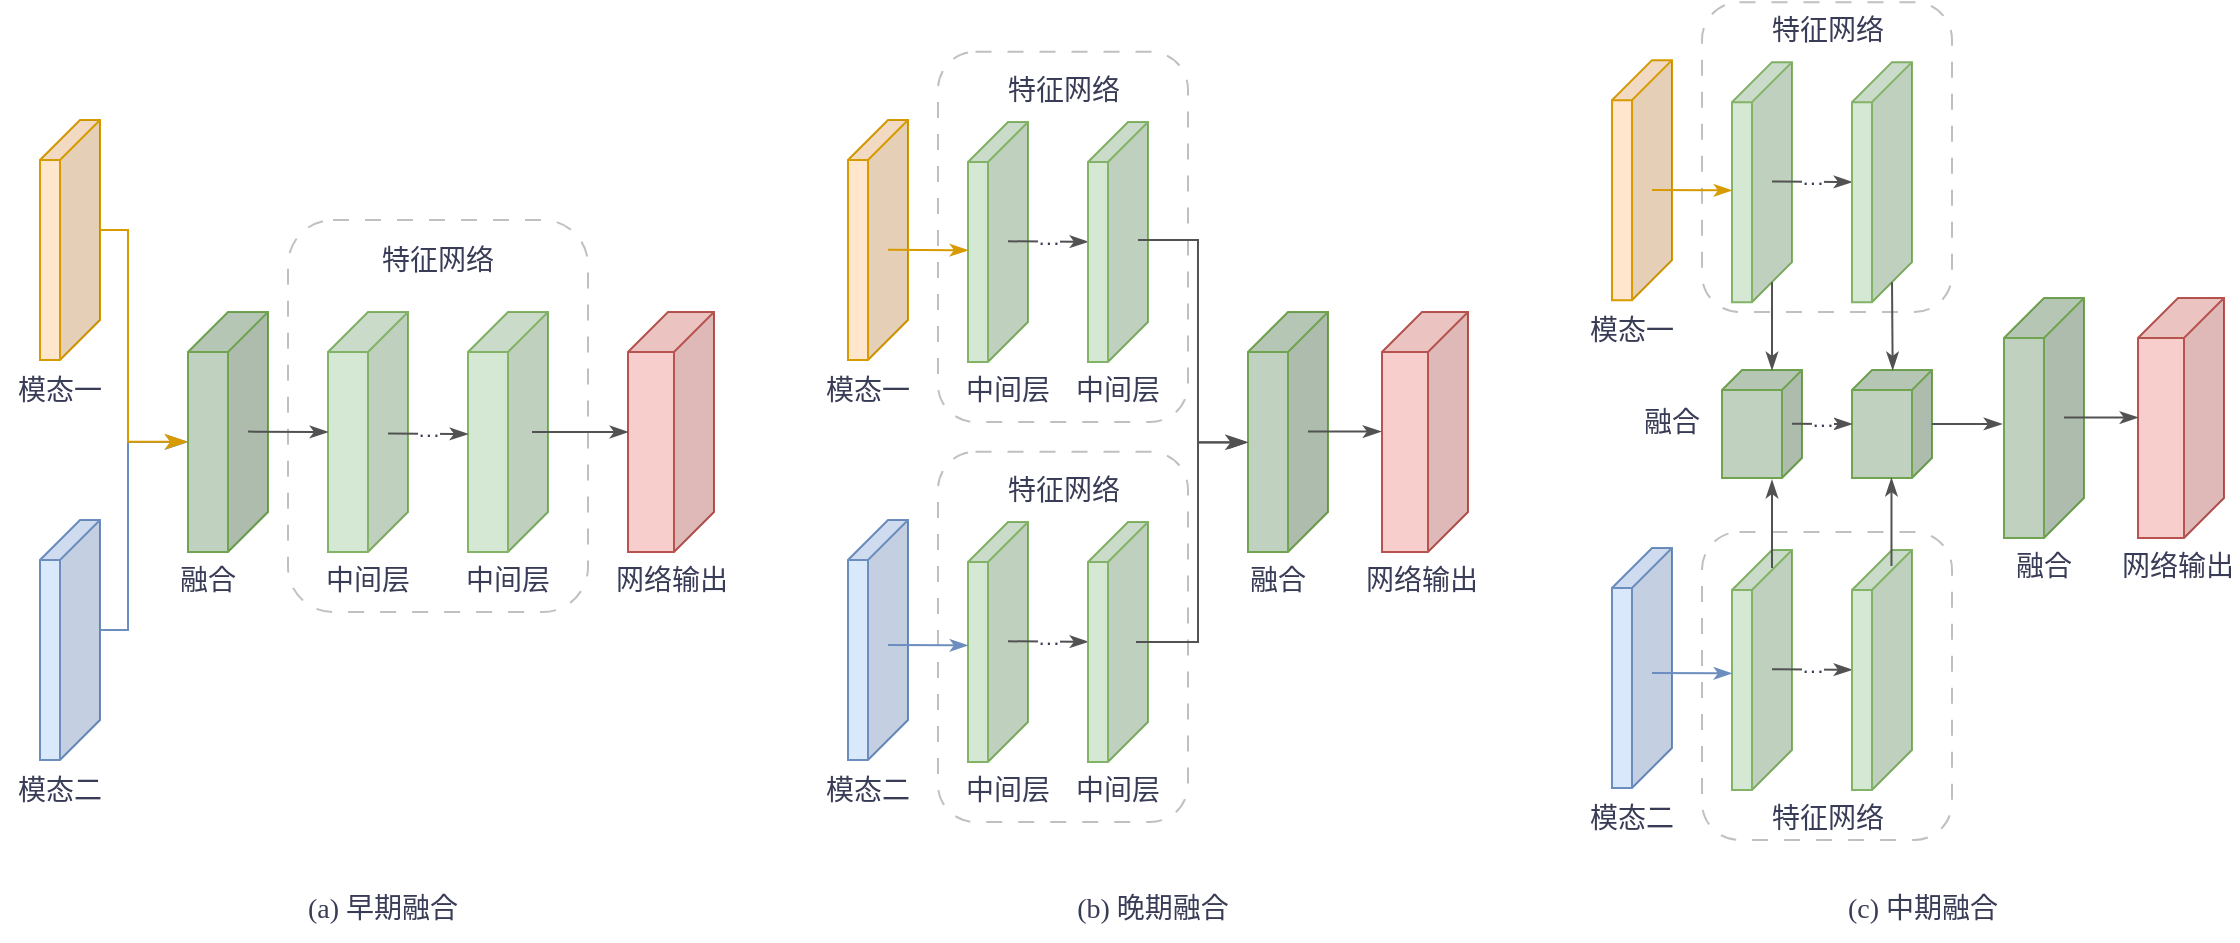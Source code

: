 <mxfile version="24.7.6">
  <diagram name="第 1 页" id="eTVHB9lguTDk1tAQaMdh">
    <mxGraphModel dx="1221" dy="733" grid="0" gridSize="10" guides="1" tooltips="1" connect="1" arrows="1" fold="1" page="0" pageScale="1" pageWidth="827" pageHeight="1169" math="0" shadow="0">
      <root>
        <mxCell id="0" />
        <mxCell id="1" parent="0" />
        <mxCell id="wdq1fw2TYDgfDm0N4Vt8-51" value="" style="rounded=1;whiteSpace=wrap;html=1;dashed=1;shadow=0;dashPattern=8 8;strokeColor=#c0c0c0;" vertex="1" parent="1">
          <mxGeometry x="505" y="65.92" width="125" height="185.08" as="geometry" />
        </mxCell>
        <mxCell id="wdq1fw2TYDgfDm0N4Vt8-48" value="" style="rounded=1;whiteSpace=wrap;html=1;dashed=1;shadow=0;dashPattern=8 8;strokeColor=#c0c0c0;" vertex="1" parent="1">
          <mxGeometry x="180" y="150" width="150" height="196" as="geometry" />
        </mxCell>
        <mxCell id="wdq1fw2TYDgfDm0N4Vt8-13" value="" style="rounded=0;orthogonalLoop=1;jettySize=auto;html=1;strokeColor=#6c8ebf;fontColor=#393C56;fillColor=#dae8fc;entryX=1.008;entryY=0.542;entryDx=0;entryDy=0;entryPerimeter=0;align=center;verticalAlign=middle;fontFamily=Helvetica;fontSize=11;labelBackgroundColor=default;endArrow=classicThin;curved=0;exitX=0;exitY=0;exitDx=0;exitDy=55;exitPerimeter=0;shadow=0;elbow=horizontal;startSize=8;endFill=1;endSize=8;" edge="1" parent="1" source="wdq1fw2TYDgfDm0N4Vt8-1">
          <mxGeometry relative="1" as="geometry">
            <mxPoint x="85" y="355" as="sourcePoint" />
            <mxPoint x="129.76" y="261.04" as="targetPoint" />
            <Array as="points">
              <mxPoint x="100" y="355" />
              <mxPoint x="100" y="310" />
              <mxPoint x="100" y="261" />
              <mxPoint x="115" y="261" />
            </Array>
          </mxGeometry>
        </mxCell>
        <mxCell id="wdq1fw2TYDgfDm0N4Vt8-1" value="" style="shape=cube;whiteSpace=wrap;html=1;boundedLbl=1;backgroundOutline=1;darkOpacity=0.05;darkOpacity2=0.1;direction=east;flipH=1;labelBackgroundColor=none;fillColor=#dae8fc;strokeColor=#6c8ebf;" vertex="1" parent="1">
          <mxGeometry x="56" y="300" width="30" height="120" as="geometry" />
        </mxCell>
        <mxCell id="wdq1fw2TYDgfDm0N4Vt8-8" value="" style="edgeStyle=orthogonalEdgeStyle;rounded=0;orthogonalLoop=1;jettySize=auto;html=1;strokeColor=#d79b00;fontColor=#393C56;fillColor=#ffe6cc;entryX=1.013;entryY=0.541;entryDx=0;entryDy=0;entryPerimeter=0;shadow=0;align=center;verticalAlign=middle;fontFamily=Helvetica;fontSize=11;labelBackgroundColor=default;elbow=horizontal;startSize=8;endArrow=classicThin;endFill=1;endSize=8;curved=0;" edge="1" parent="1" source="wdq1fw2TYDgfDm0N4Vt8-2">
          <mxGeometry relative="1" as="geometry">
            <mxPoint x="129.61" y="260.92" as="targetPoint" />
            <Array as="points">
              <mxPoint x="100" y="155" />
              <mxPoint x="100" y="261" />
            </Array>
          </mxGeometry>
        </mxCell>
        <mxCell id="wdq1fw2TYDgfDm0N4Vt8-2" value="" style="shape=cube;whiteSpace=wrap;html=1;boundedLbl=1;backgroundOutline=1;darkOpacity=0.05;darkOpacity2=0.1;direction=east;flipH=1;labelBackgroundColor=none;fillColor=#ffe6cc;strokeColor=#d79b00;" vertex="1" parent="1">
          <mxGeometry x="56" y="100" width="30" height="120" as="geometry" />
        </mxCell>
        <mxCell id="wdq1fw2TYDgfDm0N4Vt8-6" value="模态一" style="text;html=1;align=center;verticalAlign=middle;whiteSpace=wrap;rounded=0;fontColor=#393C56;fontSize=14;fontFamily=宋体;fontSource=https%3A%2F%2Ffonts.googleapis.com%2Fcss%3Ffamily%3D%25E5%25AE%258B%25E4%25BD%2593;" vertex="1" parent="1">
          <mxGeometry x="36" y="221" width="60" height="30" as="geometry" />
        </mxCell>
        <mxCell id="wdq1fw2TYDgfDm0N4Vt8-7" value="模态二" style="text;html=1;align=center;verticalAlign=middle;whiteSpace=wrap;rounded=0;fontColor=#393C56;fontSize=14;fontFamily=宋体;fontSource=https%3A%2F%2Ffonts.googleapis.com%2Fcss%3Ffamily%3D%25E5%25AE%258B%25E4%25BD%2593;" vertex="1" parent="1">
          <mxGeometry x="36" y="421" width="60" height="30" as="geometry" />
        </mxCell>
        <mxCell id="wdq1fw2TYDgfDm0N4Vt8-20" value="" style="shape=cube;whiteSpace=wrap;html=1;boundedLbl=1;backgroundOutline=1;darkOpacity=0.05;darkOpacity2=0.1;direction=east;flipH=1;labelBackgroundColor=none;fillColor=#f8cecc;strokeColor=#b85450;" vertex="1" parent="1">
          <mxGeometry x="350" y="196" width="43" height="120" as="geometry" />
        </mxCell>
        <mxCell id="wdq1fw2TYDgfDm0N4Vt8-22" value="网络输出" style="text;html=1;align=center;verticalAlign=middle;whiteSpace=wrap;rounded=0;fontColor=#393C56;fontSize=14;fontFamily=宋体;fontSource=https%3A%2F%2Ffonts.googleapis.com%2Fcss%3Ffamily%3D%25E5%25AE%258B%25E4%25BD%2593;" vertex="1" parent="1">
          <mxGeometry x="341.5" y="316" width="60" height="30" as="geometry" />
        </mxCell>
        <mxCell id="wdq1fw2TYDgfDm0N4Vt8-23" value="" style="shape=cube;whiteSpace=wrap;html=1;boundedLbl=1;backgroundOutline=1;darkOpacity=0.05;darkOpacity2=0.1;direction=east;flipH=1;labelBackgroundColor=none;fillColor=#dae8fc;strokeColor=#6c8ebf;" vertex="1" parent="1">
          <mxGeometry x="460" y="300" width="30" height="120" as="geometry" />
        </mxCell>
        <mxCell id="wdq1fw2TYDgfDm0N4Vt8-24" value="" style="shape=cube;whiteSpace=wrap;html=1;boundedLbl=1;backgroundOutline=1;darkOpacity=0.05;darkOpacity2=0.1;direction=east;flipH=1;labelBackgroundColor=none;fillColor=#ffe6cc;strokeColor=#d79b00;" vertex="1" parent="1">
          <mxGeometry x="460" y="100" width="30" height="120" as="geometry" />
        </mxCell>
        <mxCell id="wdq1fw2TYDgfDm0N4Vt8-25" value="模态一" style="text;html=1;align=center;verticalAlign=middle;whiteSpace=wrap;rounded=0;fontColor=#393C56;fontSize=14;fontFamily=宋体;fontSource=https%3A%2F%2Ffonts.googleapis.com%2Fcss%3Ffamily%3D%25E5%25AE%258B%25E4%25BD%2593;" vertex="1" parent="1">
          <mxGeometry x="440" y="221" width="60" height="30" as="geometry" />
        </mxCell>
        <mxCell id="wdq1fw2TYDgfDm0N4Vt8-26" value="模态二" style="text;html=1;align=center;verticalAlign=middle;whiteSpace=wrap;rounded=0;fontColor=#393C56;fontSize=14;fontFamily=宋体;fontSource=https%3A%2F%2Ffonts.googleapis.com%2Fcss%3Ffamily%3D%25E5%25AE%258B%25E4%25BD%2593;" vertex="1" parent="1">
          <mxGeometry x="440" y="421" width="60" height="30" as="geometry" />
        </mxCell>
        <mxCell id="wdq1fw2TYDgfDm0N4Vt8-31" value="" style="shape=cube;whiteSpace=wrap;html=1;boundedLbl=1;backgroundOutline=1;darkOpacity=0.05;darkOpacity2=0.1;direction=east;flipH=1;labelBackgroundColor=none;fillColor=#C0D1BF;strokeColor=#70a451;" vertex="1" parent="1">
          <mxGeometry x="660" y="196" width="40" height="120" as="geometry" />
        </mxCell>
        <mxCell id="wdq1fw2TYDgfDm0N4Vt8-34" value="" style="shape=cube;whiteSpace=wrap;html=1;boundedLbl=1;backgroundOutline=1;darkOpacity=0.05;darkOpacity2=0.1;direction=east;flipH=1;labelBackgroundColor=none;fillColor=#d5e8d4;strokeColor=#82b366;" vertex="1" parent="1">
          <mxGeometry x="200" y="196" width="40" height="120" as="geometry" />
        </mxCell>
        <mxCell id="wdq1fw2TYDgfDm0N4Vt8-35" value="" style="shape=cube;whiteSpace=wrap;html=1;boundedLbl=1;backgroundOutline=1;darkOpacity=0.05;darkOpacity2=0.1;direction=east;flipH=1;labelBackgroundColor=none;fillColor=#d5e8d4;strokeColor=#82b366;" vertex="1" parent="1">
          <mxGeometry x="270" y="196" width="40" height="120" as="geometry" />
        </mxCell>
        <mxCell id="wdq1fw2TYDgfDm0N4Vt8-39" value="" style="edgeStyle=orthogonalEdgeStyle;rounded=0;orthogonalLoop=1;jettySize=auto;html=1;strokeColor=#525252;fontColor=#393C56;fillColor=#F2CC8F;endArrow=classicThin;endFill=1;exitX=0.2;exitY=0.5;exitDx=0;exitDy=0;exitPerimeter=0;shadow=0;align=center;verticalAlign=middle;fontFamily=Helvetica;fontSize=11;labelBackgroundColor=default;" edge="1" parent="1" source="wdq1fw2TYDgfDm0N4Vt8-35" target="wdq1fw2TYDgfDm0N4Vt8-20">
          <mxGeometry relative="1" as="geometry" />
        </mxCell>
        <mxCell id="wdq1fw2TYDgfDm0N4Vt8-40" value="中间层" style="text;html=1;align=center;verticalAlign=middle;whiteSpace=wrap;rounded=0;fontColor=#393C56;fontSize=14;fontFamily=宋体;fontSource=https%3A%2F%2Ffonts.googleapis.com%2Fcss%3Ffamily%3D%25E5%25AE%258B%25E4%25BD%2593;" vertex="1" parent="1">
          <mxGeometry x="190" y="316" width="60" height="30" as="geometry" />
        </mxCell>
        <mxCell id="wdq1fw2TYDgfDm0N4Vt8-41" value="中间层" style="text;html=1;align=center;verticalAlign=middle;whiteSpace=wrap;rounded=0;fontColor=#393C56;fontSize=14;fontFamily=宋体;fontSource=https%3A%2F%2Ffonts.googleapis.com%2Fcss%3Ffamily%3D%25E5%25AE%258B%25E4%25BD%2593;" vertex="1" parent="1">
          <mxGeometry x="260" y="316" width="60" height="30" as="geometry" />
        </mxCell>
        <mxCell id="wdq1fw2TYDgfDm0N4Vt8-42" value="" style="endArrow=classicThin;html=1;rounded=0;strokeColor=#525252;fontColor=#393C56;fillColor=#F2CC8F;shadow=0;align=center;verticalAlign=middle;fontFamily=Helvetica;fontSize=11;labelBackgroundColor=default;endFill=1;exitX=0.093;exitY=0.511;exitDx=0;exitDy=0;exitPerimeter=0;" edge="1" parent="1">
          <mxGeometry relative="1" as="geometry">
            <mxPoint x="230.0" y="256.76" as="sourcePoint" />
            <mxPoint x="270" y="257" as="targetPoint" />
          </mxGeometry>
        </mxCell>
        <mxCell id="wdq1fw2TYDgfDm0N4Vt8-43" value="···" style="edgeLabel;resizable=0;html=1;;align=center;verticalAlign=middle;strokeColor=#525252;fontColor=#393C56;fillColor=#F2CC8F;rounded=0;shadow=0;fontFamily=Helvetica;fontSize=11;labelBackgroundColor=default;" connectable="0" vertex="1" parent="wdq1fw2TYDgfDm0N4Vt8-42">
          <mxGeometry relative="1" as="geometry" />
        </mxCell>
        <mxCell id="wdq1fw2TYDgfDm0N4Vt8-49" value="特征网络" style="text;html=1;align=center;verticalAlign=middle;whiteSpace=wrap;rounded=0;fontColor=#393C56;fontSize=14;fontFamily=宋体;fontSource=https%3A%2F%2Ffonts.googleapis.com%2Fcss%3Ffamily%3D%25E5%25AE%258B%25E4%25BD%2593;" vertex="1" parent="1">
          <mxGeometry x="225" y="156" width="60" height="30" as="geometry" />
        </mxCell>
        <mxCell id="wdq1fw2TYDgfDm0N4Vt8-50" value="融合" style="text;html=1;align=center;verticalAlign=middle;whiteSpace=wrap;rounded=0;fontColor=#393C56;fontSize=14;fontFamily=宋体;fontSource=https%3A%2F%2Ffonts.googleapis.com%2Fcss%3Ffamily%3D%25E5%25AE%258B%25E4%25BD%2593;" vertex="1" parent="1">
          <mxGeometry x="110" y="316" width="60" height="30" as="geometry" />
        </mxCell>
        <mxCell id="wdq1fw2TYDgfDm0N4Vt8-52" value="" style="shape=cube;whiteSpace=wrap;html=1;boundedLbl=1;backgroundOutline=1;darkOpacity=0.05;darkOpacity2=0.1;direction=east;flipH=1;labelBackgroundColor=none;fillColor=#d5e8d4;strokeColor=#82b366;" vertex="1" parent="1">
          <mxGeometry x="520" y="101" width="30" height="120" as="geometry" />
        </mxCell>
        <mxCell id="wdq1fw2TYDgfDm0N4Vt8-55" value="中间层" style="text;html=1;align=center;verticalAlign=middle;whiteSpace=wrap;rounded=0;fontColor=#393C56;fontSize=14;fontFamily=宋体;fontSource=https%3A%2F%2Ffonts.googleapis.com%2Fcss%3Ffamily%3D%25E5%25AE%258B%25E4%25BD%2593;" vertex="1" parent="1">
          <mxGeometry x="510" y="221" width="60" height="30" as="geometry" />
        </mxCell>
        <mxCell id="wdq1fw2TYDgfDm0N4Vt8-56" value="中间层" style="text;html=1;align=center;verticalAlign=middle;whiteSpace=wrap;rounded=0;fontColor=#393C56;fontSize=14;fontFamily=宋体;fontSource=https%3A%2F%2Ffonts.googleapis.com%2Fcss%3Ffamily%3D%25E5%25AE%258B%25E4%25BD%2593;" vertex="1" parent="1">
          <mxGeometry x="565" y="221" width="60" height="30" as="geometry" />
        </mxCell>
        <mxCell id="wdq1fw2TYDgfDm0N4Vt8-57" value="" style="endArrow=classicThin;html=1;rounded=0;strokeColor=#000000;fontColor=#393C56;fillColor=#F2CC8F;shadow=0;align=center;verticalAlign=middle;fontFamily=Helvetica;fontSize=11;labelBackgroundColor=default;endFill=1;exitX=0.093;exitY=0.511;exitDx=0;exitDy=0;exitPerimeter=0;" edge="1" parent="1" source="wdq1fw2TYDgfDm0N4Vt8-53">
          <mxGeometry relative="1" as="geometry">
            <mxPoint x="540" y="160.66" as="sourcePoint" />
            <mxPoint x="580" y="160.9" as="targetPoint" />
          </mxGeometry>
        </mxCell>
        <mxCell id="wdq1fw2TYDgfDm0N4Vt8-59" value="" style="endArrow=classicThin;html=1;rounded=0;strokeColor=#d79b00;fontColor=#393C56;fillColor=#ffe6cc;shadow=0;align=center;verticalAlign=middle;fontFamily=Helvetica;fontSize=11;labelBackgroundColor=default;endFill=1;exitX=0.093;exitY=0.511;exitDx=0;exitDy=0;exitPerimeter=0;" edge="1" parent="1">
          <mxGeometry relative="1" as="geometry">
            <mxPoint x="480" y="164.88" as="sourcePoint" />
            <mxPoint x="520" y="165.12" as="targetPoint" />
          </mxGeometry>
        </mxCell>
        <mxCell id="wdq1fw2TYDgfDm0N4Vt8-60" value="" style="edgeLabel;resizable=0;html=1;;align=center;verticalAlign=middle;strokeColor=#000000;fontColor=#393C56;fillColor=#F2CC8F;rounded=0;shadow=0;fontFamily=Helvetica;fontSize=11;labelBackgroundColor=default;" connectable="0" vertex="1" parent="wdq1fw2TYDgfDm0N4Vt8-59">
          <mxGeometry relative="1" as="geometry">
            <mxPoint y="-4" as="offset" />
          </mxGeometry>
        </mxCell>
        <mxCell id="wdq1fw2TYDgfDm0N4Vt8-61" value="特征网络" style="text;html=1;align=center;verticalAlign=middle;whiteSpace=wrap;rounded=0;fontColor=#393C56;fontSize=14;fontFamily=宋体;fontSource=https%3A%2F%2Ffonts.googleapis.com%2Fcss%3Ffamily%3D%25E5%25AE%258B%25E4%25BD%2593;" vertex="1" parent="1">
          <mxGeometry x="537.5" y="71" width="60" height="30" as="geometry" />
        </mxCell>
        <mxCell id="wdq1fw2TYDgfDm0N4Vt8-74" value="" style="endArrow=classicThin;html=1;rounded=0;strokeColor=#525252;fontColor=#393C56;fillColor=#F2CC8F;shadow=0;align=center;verticalAlign=middle;fontFamily=Helvetica;fontSize=11;labelBackgroundColor=default;endFill=1;exitX=0.093;exitY=0.511;exitDx=0;exitDy=0;exitPerimeter=0;" edge="1" parent="1" target="wdq1fw2TYDgfDm0N4Vt8-53">
          <mxGeometry relative="1" as="geometry">
            <mxPoint x="540" y="160.66" as="sourcePoint" />
            <mxPoint x="580" y="160.9" as="targetPoint" />
          </mxGeometry>
        </mxCell>
        <mxCell id="wdq1fw2TYDgfDm0N4Vt8-75" value="···" style="edgeLabel;resizable=0;html=1;;align=center;verticalAlign=middle;strokeColor=#525252;fontColor=#393C56;fillColor=#F2CC8F;rounded=0;shadow=0;fontFamily=Helvetica;fontSize=11;labelBackgroundColor=default;" connectable="0" vertex="1" parent="wdq1fw2TYDgfDm0N4Vt8-74">
          <mxGeometry relative="1" as="geometry" />
        </mxCell>
        <mxCell id="wdq1fw2TYDgfDm0N4Vt8-53" value="" style="shape=cube;whiteSpace=wrap;html=1;boundedLbl=1;backgroundOutline=1;darkOpacity=0.05;darkOpacity2=0.1;direction=east;flipH=1;labelBackgroundColor=none;fillColor=#d5e8d4;strokeColor=#82b366;" vertex="1" parent="1">
          <mxGeometry x="580" y="101" width="30" height="120" as="geometry" />
        </mxCell>
        <mxCell id="wdq1fw2TYDgfDm0N4Vt8-76" value="" style="rounded=1;whiteSpace=wrap;html=1;dashed=1;shadow=0;dashPattern=8 8;strokeColor=#c0c0c0;" vertex="1" parent="1">
          <mxGeometry x="505" y="265.92" width="125" height="185.08" as="geometry" />
        </mxCell>
        <mxCell id="wdq1fw2TYDgfDm0N4Vt8-77" value="" style="shape=cube;whiteSpace=wrap;html=1;boundedLbl=1;backgroundOutline=1;darkOpacity=0.05;darkOpacity2=0.1;direction=east;flipH=1;labelBackgroundColor=none;fillColor=#d5e8d4;strokeColor=#82b366;" vertex="1" parent="1">
          <mxGeometry x="520" y="301" width="30" height="120" as="geometry" />
        </mxCell>
        <mxCell id="wdq1fw2TYDgfDm0N4Vt8-79" value="中间层" style="text;html=1;align=center;verticalAlign=middle;whiteSpace=wrap;rounded=0;fontColor=#393C56;fontSize=14;fontFamily=宋体;fontSource=https%3A%2F%2Ffonts.googleapis.com%2Fcss%3Ffamily%3D%25E5%25AE%258B%25E4%25BD%2593;" vertex="1" parent="1">
          <mxGeometry x="510" y="421" width="60" height="30" as="geometry" />
        </mxCell>
        <mxCell id="wdq1fw2TYDgfDm0N4Vt8-80" value="中间层" style="text;html=1;align=center;verticalAlign=middle;whiteSpace=wrap;rounded=0;fontColor=#393C56;fontSize=14;fontFamily=宋体;fontSource=https%3A%2F%2Ffonts.googleapis.com%2Fcss%3Ffamily%3D%25E5%25AE%258B%25E4%25BD%2593;" vertex="1" parent="1">
          <mxGeometry x="565" y="421" width="60" height="30" as="geometry" />
        </mxCell>
        <mxCell id="wdq1fw2TYDgfDm0N4Vt8-81" value="" style="endArrow=classicThin;html=1;rounded=0;strokeColor=#000000;fontColor=#393C56;fillColor=#F2CC8F;shadow=0;align=center;verticalAlign=middle;fontFamily=Helvetica;fontSize=11;labelBackgroundColor=default;endFill=1;exitX=0.093;exitY=0.511;exitDx=0;exitDy=0;exitPerimeter=0;" edge="1" parent="1" source="wdq1fw2TYDgfDm0N4Vt8-86">
          <mxGeometry relative="1" as="geometry">
            <mxPoint x="540" y="360.66" as="sourcePoint" />
            <mxPoint x="580" y="360.9" as="targetPoint" />
          </mxGeometry>
        </mxCell>
        <mxCell id="wdq1fw2TYDgfDm0N4Vt8-82" value="" style="edgeLabel;resizable=0;html=1;;align=center;verticalAlign=middle;strokeColor=#000000;fontColor=#393C56;fillColor=#F2CC8F;rounded=0;shadow=0;fontFamily=Helvetica;fontSize=11;labelBackgroundColor=default;" connectable="0" vertex="1" parent="1">
          <mxGeometry x="500.0" y="360.92" as="geometry" />
        </mxCell>
        <mxCell id="wdq1fw2TYDgfDm0N4Vt8-83" value="特征网络" style="text;html=1;align=center;verticalAlign=middle;whiteSpace=wrap;rounded=0;fontColor=#393C56;fontSize=14;fontFamily=宋体;fontSource=https%3A%2F%2Ffonts.googleapis.com%2Fcss%3Ffamily%3D%25E5%25AE%258B%25E4%25BD%2593;" vertex="1" parent="1">
          <mxGeometry x="537.5" y="271" width="60" height="30" as="geometry" />
        </mxCell>
        <mxCell id="wdq1fw2TYDgfDm0N4Vt8-84" value="" style="endArrow=classicThin;html=1;rounded=0;strokeColor=#525252;fontColor=#393C56;fillColor=#F2CC8F;shadow=0;align=center;verticalAlign=middle;fontFamily=Helvetica;fontSize=11;labelBackgroundColor=default;endFill=1;exitX=0.093;exitY=0.511;exitDx=0;exitDy=0;exitPerimeter=0;" edge="1" parent="1" target="wdq1fw2TYDgfDm0N4Vt8-86">
          <mxGeometry relative="1" as="geometry">
            <mxPoint x="540" y="360.66" as="sourcePoint" />
            <mxPoint x="580" y="360.9" as="targetPoint" />
          </mxGeometry>
        </mxCell>
        <mxCell id="wdq1fw2TYDgfDm0N4Vt8-85" value="···" style="edgeLabel;resizable=0;html=1;;align=center;verticalAlign=middle;strokeColor=#525252;fontColor=#393C56;fillColor=#F2CC8F;rounded=0;shadow=0;fontFamily=Helvetica;fontSize=11;labelBackgroundColor=default;" connectable="0" vertex="1" parent="wdq1fw2TYDgfDm0N4Vt8-84">
          <mxGeometry relative="1" as="geometry" />
        </mxCell>
        <mxCell id="wdq1fw2TYDgfDm0N4Vt8-86" value="" style="shape=cube;whiteSpace=wrap;html=1;boundedLbl=1;backgroundOutline=1;darkOpacity=0.05;darkOpacity2=0.1;direction=east;flipH=1;labelBackgroundColor=none;fillColor=#d5e8d4;strokeColor=#82b366;" vertex="1" parent="1">
          <mxGeometry x="580" y="301" width="30" height="120" as="geometry" />
        </mxCell>
        <mxCell id="wdq1fw2TYDgfDm0N4Vt8-88" value="" style="endArrow=classicThin;html=1;rounded=0;strokeColor=#6c8ebf;fontColor=#393C56;fillColor=#dae8fc;shadow=0;align=center;verticalAlign=middle;fontFamily=Helvetica;fontSize=11;labelBackgroundColor=default;endFill=1;exitX=0.093;exitY=0.511;exitDx=0;exitDy=0;exitPerimeter=0;" edge="1" parent="1">
          <mxGeometry relative="1" as="geometry">
            <mxPoint x="480" y="362.46" as="sourcePoint" />
            <mxPoint x="520" y="362.7" as="targetPoint" />
          </mxGeometry>
        </mxCell>
        <mxCell id="wdq1fw2TYDgfDm0N4Vt8-89" value="" style="edgeLabel;resizable=0;html=1;;align=center;verticalAlign=middle;strokeColor=#000000;fontColor=#393C56;fillColor=#F2CC8F;rounded=0;shadow=0;fontFamily=Helvetica;fontSize=11;labelBackgroundColor=default;" connectable="0" vertex="1" parent="wdq1fw2TYDgfDm0N4Vt8-88">
          <mxGeometry relative="1" as="geometry">
            <mxPoint y="-2" as="offset" />
          </mxGeometry>
        </mxCell>
        <mxCell id="wdq1fw2TYDgfDm0N4Vt8-90" value="" style="shape=cube;whiteSpace=wrap;html=1;boundedLbl=1;backgroundOutline=1;darkOpacity=0.05;darkOpacity2=0.1;direction=east;flipH=1;labelBackgroundColor=none;fillColor=#f8cecc;strokeColor=#b85450;" vertex="1" parent="1">
          <mxGeometry x="727" y="196" width="43" height="120" as="geometry" />
        </mxCell>
        <mxCell id="wdq1fw2TYDgfDm0N4Vt8-91" value="网络输出" style="text;html=1;align=center;verticalAlign=middle;whiteSpace=wrap;rounded=0;fontColor=#393C56;fontSize=14;fontFamily=宋体;fontSource=https%3A%2F%2Ffonts.googleapis.com%2Fcss%3Ffamily%3D%25E5%25AE%258B%25E4%25BD%2593;" vertex="1" parent="1">
          <mxGeometry x="717" y="316" width="60" height="30" as="geometry" />
        </mxCell>
        <mxCell id="wdq1fw2TYDgfDm0N4Vt8-99" value="融合" style="text;html=1;align=center;verticalAlign=middle;whiteSpace=wrap;rounded=0;fontColor=#393C56;fontSize=14;fontFamily=宋体;fontSource=https%3A%2F%2Ffonts.googleapis.com%2Fcss%3Ffamily%3D%25E5%25AE%258B%25E4%25BD%2593;" vertex="1" parent="1">
          <mxGeometry x="645" y="316" width="60" height="30" as="geometry" />
        </mxCell>
        <mxCell id="wdq1fw2TYDgfDm0N4Vt8-103" value="" style="edgeStyle=elbowEdgeStyle;elbow=horizontal;endArrow=classicThin;html=1;curved=0;rounded=0;endSize=8;startSize=8;strokeColor=#525252;fontColor=#393C56;fillColor=#F2CC8F;exitX=0.333;exitY=0.492;exitDx=0;exitDy=0;exitPerimeter=0;endFill=1;shadow=0;align=center;verticalAlign=middle;fontFamily=Helvetica;fontSize=11;labelBackgroundColor=default;entryX=1.005;entryY=0.543;entryDx=0;entryDy=0;entryPerimeter=0;" edge="1" parent="1" target="wdq1fw2TYDgfDm0N4Vt8-31">
          <mxGeometry width="50" height="50" relative="1" as="geometry">
            <mxPoint x="605" y="160.0" as="sourcePoint" />
            <mxPoint x="664.99" y="260.92" as="targetPoint" />
            <Array as="points">
              <mxPoint x="634.99" y="209.96" />
              <mxPoint x="644.99" y="230.92" />
            </Array>
          </mxGeometry>
        </mxCell>
        <mxCell id="wdq1fw2TYDgfDm0N4Vt8-78" value="" style="edgeStyle=orthogonalEdgeStyle;rounded=0;orthogonalLoop=1;jettySize=auto;html=1;strokeColor=#525252;fontColor=#393C56;fillColor=#F2CC8F;endArrow=classicThin;endFill=1;exitX=0.2;exitY=0.5;exitDx=0;exitDy=0;exitPerimeter=0;entryX=1.01;entryY=0.544;entryDx=0;entryDy=0;entryPerimeter=0;shadow=0;align=center;verticalAlign=middle;fontFamily=Helvetica;fontSize=11;labelBackgroundColor=default;" edge="1" parent="1" source="wdq1fw2TYDgfDm0N4Vt8-86" target="wdq1fw2TYDgfDm0N4Vt8-31">
          <mxGeometry relative="1" as="geometry">
            <mxPoint x="640" y="240" as="targetPoint" />
          </mxGeometry>
        </mxCell>
        <mxCell id="wdq1fw2TYDgfDm0N4Vt8-106" value="" style="rounded=1;whiteSpace=wrap;html=1;dashed=1;shadow=0;dashPattern=8 8;strokeColor=#c0c0c0;" vertex="1" parent="1">
          <mxGeometry x="887" y="41.08" width="125" height="154.92" as="geometry" />
        </mxCell>
        <mxCell id="wdq1fw2TYDgfDm0N4Vt8-107" value="" style="shape=cube;whiteSpace=wrap;html=1;boundedLbl=1;backgroundOutline=1;darkOpacity=0.05;darkOpacity2=0.1;direction=east;flipH=1;labelBackgroundColor=none;fillColor=#dae8fc;strokeColor=#6c8ebf;" vertex="1" parent="1">
          <mxGeometry x="842" y="314" width="30" height="120" as="geometry" />
        </mxCell>
        <mxCell id="wdq1fw2TYDgfDm0N4Vt8-108" value="" style="shape=cube;whiteSpace=wrap;html=1;boundedLbl=1;backgroundOutline=1;darkOpacity=0.05;darkOpacity2=0.1;direction=east;flipH=1;labelBackgroundColor=none;fillColor=#ffe6cc;strokeColor=#d79b00;" vertex="1" parent="1">
          <mxGeometry x="842" y="70.08" width="30" height="120" as="geometry" />
        </mxCell>
        <mxCell id="wdq1fw2TYDgfDm0N4Vt8-109" value="模态一" style="text;html=1;align=center;verticalAlign=middle;whiteSpace=wrap;rounded=0;fontColor=#393C56;fontSize=14;fontFamily=宋体;fontSource=https%3A%2F%2Ffonts.googleapis.com%2Fcss%3Ffamily%3D%25E5%25AE%258B%25E4%25BD%2593;" vertex="1" parent="1">
          <mxGeometry x="822" y="191.08" width="60" height="30" as="geometry" />
        </mxCell>
        <mxCell id="wdq1fw2TYDgfDm0N4Vt8-110" value="模态二" style="text;html=1;align=center;verticalAlign=middle;whiteSpace=wrap;rounded=0;fontColor=#393C56;fontSize=14;fontFamily=宋体;fontSource=https%3A%2F%2Ffonts.googleapis.com%2Fcss%3Ffamily%3D%25E5%25AE%258B%25E4%25BD%2593;" vertex="1" parent="1">
          <mxGeometry x="822" y="435" width="60" height="30" as="geometry" />
        </mxCell>
        <mxCell id="wdq1fw2TYDgfDm0N4Vt8-113" value="" style="shape=cube;whiteSpace=wrap;html=1;boundedLbl=1;backgroundOutline=1;darkOpacity=0.05;darkOpacity2=0.1;direction=east;flipH=1;labelBackgroundColor=none;fillColor=#d5e8d4;strokeColor=#82b366;" vertex="1" parent="1">
          <mxGeometry x="902" y="71.08" width="30" height="120" as="geometry" />
        </mxCell>
        <mxCell id="wdq1fw2TYDgfDm0N4Vt8-117" value="" style="endArrow=classicThin;html=1;rounded=0;strokeColor=#d79b00;fontColor=#393C56;fillColor=#ffe6cc;shadow=0;align=center;verticalAlign=middle;fontFamily=Helvetica;fontSize=11;labelBackgroundColor=default;endFill=1;exitX=0.093;exitY=0.511;exitDx=0;exitDy=0;exitPerimeter=0;" edge="1" parent="1">
          <mxGeometry relative="1" as="geometry">
            <mxPoint x="862" y="134.96" as="sourcePoint" />
            <mxPoint x="902" y="135.2" as="targetPoint" />
          </mxGeometry>
        </mxCell>
        <mxCell id="wdq1fw2TYDgfDm0N4Vt8-118" value="" style="edgeLabel;resizable=0;html=1;;align=center;verticalAlign=middle;strokeColor=#000000;fontColor=#393C56;fillColor=#F2CC8F;rounded=0;shadow=0;fontFamily=Helvetica;fontSize=11;labelBackgroundColor=default;" connectable="0" vertex="1" parent="wdq1fw2TYDgfDm0N4Vt8-117">
          <mxGeometry relative="1" as="geometry">
            <mxPoint y="-4" as="offset" />
          </mxGeometry>
        </mxCell>
        <mxCell id="wdq1fw2TYDgfDm0N4Vt8-119" value="特征网络" style="text;html=1;align=center;verticalAlign=middle;whiteSpace=wrap;rounded=0;fontColor=#393C56;fontSize=14;fontFamily=宋体;fontSource=https%3A%2F%2Ffonts.googleapis.com%2Fcss%3Ffamily%3D%25E5%25AE%258B%25E4%25BD%2593;" vertex="1" parent="1">
          <mxGeometry x="919.5" y="41.08" width="60" height="30" as="geometry" />
        </mxCell>
        <mxCell id="wdq1fw2TYDgfDm0N4Vt8-120" value="" style="endArrow=classicThin;html=1;rounded=0;strokeColor=#525252;fontColor=#393C56;fillColor=#F2CC8F;shadow=0;align=center;verticalAlign=middle;fontFamily=Helvetica;fontSize=11;labelBackgroundColor=default;endFill=1;exitX=0.093;exitY=0.511;exitDx=0;exitDy=0;exitPerimeter=0;" edge="1" parent="1" target="wdq1fw2TYDgfDm0N4Vt8-122">
          <mxGeometry relative="1" as="geometry">
            <mxPoint x="922" y="130.74" as="sourcePoint" />
            <mxPoint x="962" y="130.98" as="targetPoint" />
          </mxGeometry>
        </mxCell>
        <mxCell id="wdq1fw2TYDgfDm0N4Vt8-121" value="···" style="edgeLabel;resizable=0;html=1;;align=center;verticalAlign=middle;strokeColor=#525252;fontColor=#393C56;fillColor=#F2CC8F;rounded=0;shadow=0;fontFamily=Helvetica;fontSize=11;labelBackgroundColor=default;" connectable="0" vertex="1" parent="wdq1fw2TYDgfDm0N4Vt8-120">
          <mxGeometry relative="1" as="geometry" />
        </mxCell>
        <mxCell id="wdq1fw2TYDgfDm0N4Vt8-122" value="" style="shape=cube;whiteSpace=wrap;html=1;boundedLbl=1;backgroundOutline=1;darkOpacity=0.05;darkOpacity2=0.1;direction=east;flipH=1;labelBackgroundColor=none;fillColor=#d5e8d4;strokeColor=#82b366;" vertex="1" parent="1">
          <mxGeometry x="962" y="71.08" width="30" height="120" as="geometry" />
        </mxCell>
        <mxCell id="wdq1fw2TYDgfDm0N4Vt8-123" value="" style="rounded=1;whiteSpace=wrap;html=1;dashed=1;shadow=0;dashPattern=8 8;strokeColor=#c0c0c0;" vertex="1" parent="1">
          <mxGeometry x="887" y="306" width="125" height="154" as="geometry" />
        </mxCell>
        <mxCell id="wdq1fw2TYDgfDm0N4Vt8-124" value="" style="shape=cube;whiteSpace=wrap;html=1;boundedLbl=1;backgroundOutline=1;darkOpacity=0.05;darkOpacity2=0.1;direction=east;flipH=1;labelBackgroundColor=none;fillColor=#d5e8d4;strokeColor=#82b366;" vertex="1" parent="1">
          <mxGeometry x="902" y="315" width="30" height="120" as="geometry" />
        </mxCell>
        <mxCell id="wdq1fw2TYDgfDm0N4Vt8-127" value="" style="endArrow=classicThin;html=1;rounded=0;strokeColor=#000000;fontColor=#393C56;fillColor=#F2CC8F;shadow=0;align=center;verticalAlign=middle;fontFamily=Helvetica;fontSize=11;labelBackgroundColor=default;endFill=1;exitX=0.093;exitY=0.511;exitDx=0;exitDy=0;exitPerimeter=0;" edge="1" parent="1" source="wdq1fw2TYDgfDm0N4Vt8-132">
          <mxGeometry relative="1" as="geometry">
            <mxPoint x="922" y="374.66" as="sourcePoint" />
            <mxPoint x="962" y="374.9" as="targetPoint" />
          </mxGeometry>
        </mxCell>
        <mxCell id="wdq1fw2TYDgfDm0N4Vt8-128" value="" style="edgeLabel;resizable=0;html=1;;align=center;verticalAlign=middle;strokeColor=#000000;fontColor=#393C56;fillColor=#F2CC8F;rounded=0;shadow=0;fontFamily=Helvetica;fontSize=11;labelBackgroundColor=default;" connectable="0" vertex="1" parent="1">
          <mxGeometry x="882.0" y="374.92" as="geometry" />
        </mxCell>
        <mxCell id="wdq1fw2TYDgfDm0N4Vt8-129" value="特征网络" style="text;html=1;align=center;verticalAlign=middle;whiteSpace=wrap;rounded=0;fontColor=#393C56;fontSize=14;fontFamily=宋体;fontSource=https%3A%2F%2Ffonts.googleapis.com%2Fcss%3Ffamily%3D%25E5%25AE%258B%25E4%25BD%2593;" vertex="1" parent="1">
          <mxGeometry x="919.5" y="435" width="60" height="30" as="geometry" />
        </mxCell>
        <mxCell id="wdq1fw2TYDgfDm0N4Vt8-130" value="" style="endArrow=classicThin;html=1;rounded=0;strokeColor=#525252;fontColor=#393C56;fillColor=#F2CC8F;shadow=0;align=center;verticalAlign=middle;fontFamily=Helvetica;fontSize=11;labelBackgroundColor=default;endFill=1;exitX=0.093;exitY=0.511;exitDx=0;exitDy=0;exitPerimeter=0;" edge="1" parent="1" target="wdq1fw2TYDgfDm0N4Vt8-132">
          <mxGeometry relative="1" as="geometry">
            <mxPoint x="922" y="374.66" as="sourcePoint" />
            <mxPoint x="962" y="374.9" as="targetPoint" />
          </mxGeometry>
        </mxCell>
        <mxCell id="wdq1fw2TYDgfDm0N4Vt8-131" value="···" style="edgeLabel;resizable=0;html=1;;align=center;verticalAlign=middle;strokeColor=#525252;fontColor=#393C56;fillColor=#F2CC8F;rounded=0;shadow=0;fontFamily=Helvetica;fontSize=11;labelBackgroundColor=default;" connectable="0" vertex="1" parent="wdq1fw2TYDgfDm0N4Vt8-130">
          <mxGeometry relative="1" as="geometry" />
        </mxCell>
        <mxCell id="wdq1fw2TYDgfDm0N4Vt8-132" value="" style="shape=cube;whiteSpace=wrap;html=1;boundedLbl=1;backgroundOutline=1;darkOpacity=0.05;darkOpacity2=0.1;direction=east;flipH=1;labelBackgroundColor=none;fillColor=#d5e8d4;strokeColor=#82b366;" vertex="1" parent="1">
          <mxGeometry x="962" y="315" width="30" height="120" as="geometry" />
        </mxCell>
        <mxCell id="wdq1fw2TYDgfDm0N4Vt8-133" value="" style="endArrow=classicThin;html=1;rounded=0;strokeColor=#6c8ebf;fontColor=#393C56;fillColor=#dae8fc;shadow=0;align=center;verticalAlign=middle;fontFamily=Helvetica;fontSize=11;labelBackgroundColor=default;endFill=1;exitX=0.093;exitY=0.511;exitDx=0;exitDy=0;exitPerimeter=0;" edge="1" parent="1">
          <mxGeometry relative="1" as="geometry">
            <mxPoint x="862" y="376.46" as="sourcePoint" />
            <mxPoint x="902" y="376.7" as="targetPoint" />
          </mxGeometry>
        </mxCell>
        <mxCell id="wdq1fw2TYDgfDm0N4Vt8-134" value="" style="edgeLabel;resizable=0;html=1;;align=center;verticalAlign=middle;strokeColor=#000000;fontColor=#393C56;fillColor=#F2CC8F;rounded=0;shadow=0;fontFamily=Helvetica;fontSize=11;labelBackgroundColor=default;" connectable="0" vertex="1" parent="wdq1fw2TYDgfDm0N4Vt8-133">
          <mxGeometry relative="1" as="geometry">
            <mxPoint y="-2" as="offset" />
          </mxGeometry>
        </mxCell>
        <mxCell id="wdq1fw2TYDgfDm0N4Vt8-138" value="(b) 晚期融合" style="text;html=1;align=center;verticalAlign=middle;whiteSpace=wrap;rounded=0;fontColor=#393C56;fontSize=14;fontFamily=宋体;fontSource=https%3A%2F%2Ffonts.googleapis.com%2Fcss%3Ffamily%3D%25E5%25AE%258B%25E4%25BD%2593;" vertex="1" parent="1">
          <mxGeometry x="565" y="480" width="95" height="30" as="geometry" />
        </mxCell>
        <mxCell id="wdq1fw2TYDgfDm0N4Vt8-139" value="(a) 早期融合" style="text;html=1;align=center;verticalAlign=middle;whiteSpace=wrap;rounded=0;fontColor=#393C56;fontSize=14;fontFamily=宋体;fontSource=https%3A%2F%2Ffonts.googleapis.com%2Fcss%3Ffamily%3D%25E5%25AE%258B%25E4%25BD%2593;" vertex="1" parent="1">
          <mxGeometry x="180" y="480" width="95" height="30" as="geometry" />
        </mxCell>
        <mxCell id="wdq1fw2TYDgfDm0N4Vt8-140" value="(c) 中期融合" style="text;html=1;align=center;verticalAlign=middle;whiteSpace=wrap;rounded=0;fontColor=#393C56;fontSize=14;fontFamily=宋体;fontSource=https%3A%2F%2Ffonts.googleapis.com%2Fcss%3Ffamily%3D%25E5%25AE%258B%25E4%25BD%2593;" vertex="1" parent="1">
          <mxGeometry x="950" y="480" width="95" height="30" as="geometry" />
        </mxCell>
        <mxCell id="wdq1fw2TYDgfDm0N4Vt8-142" value="" style="shape=cube;whiteSpace=wrap;html=1;boundedLbl=1;backgroundOutline=1;darkOpacity=0.05;darkOpacity2=0.1;direction=east;flipH=1;labelBackgroundColor=none;fillColor=#C0D1BF;strokeColor=#70a451;align=center;verticalAlign=middle;fontFamily=Helvetica;fontSize=12;fontColor=default;" vertex="1" parent="1">
          <mxGeometry x="130" y="196" width="40" height="120" as="geometry" />
        </mxCell>
        <mxCell id="wdq1fw2TYDgfDm0N4Vt8-46" value="" style="endArrow=classicThin;html=1;rounded=0;strokeColor=#525252;fontColor=#393C56;fillColor=#F2CC8F;shadow=0;align=center;verticalAlign=middle;fontFamily=Helvetica;fontSize=11;labelBackgroundColor=default;endFill=1;exitX=0.093;exitY=0.511;exitDx=0;exitDy=0;exitPerimeter=0;" edge="1" parent="1">
          <mxGeometry relative="1" as="geometry">
            <mxPoint x="160.0" y="255.8" as="sourcePoint" />
            <mxPoint x="200" y="256.04" as="targetPoint" />
          </mxGeometry>
        </mxCell>
        <mxCell id="wdq1fw2TYDgfDm0N4Vt8-47" value="" style="edgeLabel;resizable=0;html=1;;align=center;verticalAlign=middle;strokeColor=#000000;fontColor=#393C56;fillColor=#F2CC8F;rounded=0;shadow=0;fontFamily=Helvetica;fontSize=11;labelBackgroundColor=default;" connectable="0" vertex="1" parent="wdq1fw2TYDgfDm0N4Vt8-46">
          <mxGeometry relative="1" as="geometry" />
        </mxCell>
        <mxCell id="wdq1fw2TYDgfDm0N4Vt8-145" value="" style="shape=cube;whiteSpace=wrap;html=1;boundedLbl=1;backgroundOutline=1;darkOpacity=0.05;darkOpacity2=0.1;direction=east;flipH=1;labelBackgroundColor=none;fillColor=#C0D1BF;strokeColor=#70a451;size=10;align=center;verticalAlign=middle;fontFamily=Helvetica;fontSize=12;fontColor=default;" vertex="1" parent="1">
          <mxGeometry x="897" y="225" width="40" height="54" as="geometry" />
        </mxCell>
        <mxCell id="wdq1fw2TYDgfDm0N4Vt8-146" value="" style="shape=cube;whiteSpace=wrap;html=1;boundedLbl=1;backgroundOutline=1;darkOpacity=0.05;darkOpacity2=0.1;direction=east;flipH=1;labelBackgroundColor=none;fillColor=#C0D1BF;strokeColor=#70a451;size=10;align=center;verticalAlign=middle;fontFamily=Helvetica;fontSize=12;fontColor=default;" vertex="1" parent="1">
          <mxGeometry x="962" y="225" width="40" height="54" as="geometry" />
        </mxCell>
        <mxCell id="wdq1fw2TYDgfDm0N4Vt8-149" value="" style="shape=cube;whiteSpace=wrap;html=1;boundedLbl=1;backgroundOutline=1;darkOpacity=0.05;darkOpacity2=0.1;direction=east;flipH=1;labelBackgroundColor=none;fillColor=#C0D1BF;strokeColor=#70a451;align=center;verticalAlign=middle;fontFamily=Helvetica;fontSize=12;fontColor=default;" vertex="1" parent="1">
          <mxGeometry x="1038" y="189" width="40" height="120" as="geometry" />
        </mxCell>
        <mxCell id="wdq1fw2TYDgfDm0N4Vt8-151" value="" style="shape=cube;whiteSpace=wrap;html=1;boundedLbl=1;backgroundOutline=1;darkOpacity=0.05;darkOpacity2=0.1;direction=east;flipH=1;labelBackgroundColor=none;fillColor=#f8cecc;strokeColor=#b85450;" vertex="1" parent="1">
          <mxGeometry x="1105" y="189" width="43" height="120" as="geometry" />
        </mxCell>
        <mxCell id="wdq1fw2TYDgfDm0N4Vt8-152" value="网络输出" style="text;html=1;align=center;verticalAlign=middle;whiteSpace=wrap;rounded=0;fontColor=#393C56;fontSize=14;fontFamily=宋体;fontSource=https%3A%2F%2Ffonts.googleapis.com%2Fcss%3Ffamily%3D%25E5%25AE%258B%25E4%25BD%2593;" vertex="1" parent="1">
          <mxGeometry x="1095" y="309" width="60" height="30" as="geometry" />
        </mxCell>
        <mxCell id="wdq1fw2TYDgfDm0N4Vt8-153" value="" style="edgeStyle=orthogonalEdgeStyle;rounded=0;orthogonalLoop=1;jettySize=auto;html=1;strokeColor=#525252;fontColor=#393C56;fillColor=#F2CC8F;endArrow=classicThin;endFill=1;exitX=0.2;exitY=0.5;exitDx=0;exitDy=0;exitPerimeter=0;shadow=0;align=center;verticalAlign=middle;fontFamily=Helvetica;fontSize=11;labelBackgroundColor=default;entryX=1.011;entryY=0.498;entryDx=0;entryDy=0;entryPerimeter=0;" edge="1" parent="1" target="wdq1fw2TYDgfDm0N4Vt8-90">
          <mxGeometry relative="1" as="geometry">
            <mxPoint x="690" y="255.8" as="sourcePoint" />
            <mxPoint x="738" y="255.8" as="targetPoint" />
          </mxGeometry>
        </mxCell>
        <mxCell id="wdq1fw2TYDgfDm0N4Vt8-154" value="" style="edgeStyle=orthogonalEdgeStyle;rounded=0;orthogonalLoop=1;jettySize=auto;html=1;strokeColor=#525252;fontColor=#393C56;fillColor=#F2CC8F;endArrow=classicThin;endFill=1;exitX=0.2;exitY=0.5;exitDx=0;exitDy=0;exitPerimeter=0;shadow=0;align=center;verticalAlign=middle;fontFamily=Helvetica;fontSize=11;labelBackgroundColor=default;entryX=1.011;entryY=0.498;entryDx=0;entryDy=0;entryPerimeter=0;" edge="1" parent="1">
          <mxGeometry relative="1" as="geometry">
            <mxPoint x="1068" y="248.76" as="sourcePoint" />
            <mxPoint x="1105" y="248.96" as="targetPoint" />
          </mxGeometry>
        </mxCell>
        <mxCell id="wdq1fw2TYDgfDm0N4Vt8-155" value="融合" style="text;html=1;align=center;verticalAlign=middle;whiteSpace=wrap;rounded=0;fontColor=#393C56;fontSize=14;fontFamily=宋体;fontSource=https%3A%2F%2Ffonts.googleapis.com%2Fcss%3Ffamily%3D%25E5%25AE%258B%25E4%25BD%2593;" vertex="1" parent="1">
          <mxGeometry x="1028" y="309" width="60" height="30" as="geometry" />
        </mxCell>
        <mxCell id="wdq1fw2TYDgfDm0N4Vt8-156" value="融合" style="text;html=1;align=center;verticalAlign=middle;whiteSpace=wrap;rounded=0;fontColor=#393C56;fontSize=14;fontFamily=宋体;fontSource=https%3A%2F%2Ffonts.googleapis.com%2Fcss%3Ffamily%3D%25E5%25AE%258B%25E4%25BD%2593;" vertex="1" parent="1">
          <mxGeometry x="842" y="237" width="60" height="30" as="geometry" />
        </mxCell>
        <mxCell id="wdq1fw2TYDgfDm0N4Vt8-157" value="" style="endArrow=classicThin;html=1;rounded=0;strokeColor=#525252;fontColor=#393C56;fillColor=#F2CC8F;entryX=0;entryY=0;entryDx=15;entryDy=0;entryPerimeter=0;exitX=0;exitY=0;exitDx=10;exitDy=110;exitPerimeter=0;shadow=0;align=center;verticalAlign=middle;fontFamily=Helvetica;fontSize=11;labelBackgroundColor=default;endFill=1;" edge="1" parent="1" source="wdq1fw2TYDgfDm0N4Vt8-113" target="wdq1fw2TYDgfDm0N4Vt8-145">
          <mxGeometry width="50" height="50" relative="1" as="geometry">
            <mxPoint x="919.5" y="196" as="sourcePoint" />
            <mxPoint x="969.5" y="146" as="targetPoint" />
          </mxGeometry>
        </mxCell>
        <mxCell id="wdq1fw2TYDgfDm0N4Vt8-159" value="" style="endArrow=classicThin;html=1;rounded=0;strokeColor=#525252;fontColor=#393C56;fillColor=#F2CC8F;exitX=0;exitY=0;exitDx=10;exitDy=110;exitPerimeter=0;shadow=0;align=center;verticalAlign=middle;fontFamily=Helvetica;fontSize=11;labelBackgroundColor=default;endFill=1;entryX=0.416;entryY=-0.007;entryDx=0;entryDy=0;entryPerimeter=0;startSize=6;" edge="1" parent="1" source="wdq1fw2TYDgfDm0N4Vt8-122">
          <mxGeometry width="50" height="50" relative="1" as="geometry">
            <mxPoint x="981.66" y="179.34" as="sourcePoint" />
            <mxPoint x="982.34" y="225.002" as="targetPoint" />
          </mxGeometry>
        </mxCell>
        <mxCell id="wdq1fw2TYDgfDm0N4Vt8-160" value="" style="endArrow=classicThin;html=1;rounded=0;strokeColor=#525252;fontColor=#393C56;fillColor=#F2CC8F;shadow=0;align=center;verticalAlign=middle;fontFamily=Helvetica;fontSize=11;labelBackgroundColor=default;endFill=1;" edge="1" parent="1">
          <mxGeometry relative="1" as="geometry">
            <mxPoint x="932" y="251.82" as="sourcePoint" />
            <mxPoint x="962" y="251.98" as="targetPoint" />
          </mxGeometry>
        </mxCell>
        <mxCell id="wdq1fw2TYDgfDm0N4Vt8-161" value="···" style="edgeLabel;resizable=0;html=1;;align=center;verticalAlign=middle;strokeColor=#525252;fontColor=#393C56;fillColor=#F2CC8F;rounded=0;shadow=0;fontFamily=Helvetica;fontSize=11;labelBackgroundColor=default;" connectable="0" vertex="1" parent="wdq1fw2TYDgfDm0N4Vt8-160">
          <mxGeometry relative="1" as="geometry" />
        </mxCell>
        <mxCell id="wdq1fw2TYDgfDm0N4Vt8-162" value="" style="edgeStyle=orthogonalEdgeStyle;rounded=0;orthogonalLoop=1;jettySize=auto;html=1;strokeColor=#525252;fontColor=#393C56;fillColor=#F2CC8F;endArrow=classicThin;endFill=1;shadow=0;align=center;verticalAlign=middle;fontFamily=Helvetica;fontSize=11;labelBackgroundColor=default;entryX=1.011;entryY=0.498;entryDx=0;entryDy=0;entryPerimeter=0;startSize=6;" edge="1" parent="1" source="wdq1fw2TYDgfDm0N4Vt8-146">
          <mxGeometry relative="1" as="geometry">
            <mxPoint x="1010" y="251.78" as="sourcePoint" />
            <mxPoint x="1037" y="251.98" as="targetPoint" />
          </mxGeometry>
        </mxCell>
        <mxCell id="wdq1fw2TYDgfDm0N4Vt8-163" value="" style="endArrow=classicThin;html=1;rounded=0;strokeColor=#525252;fontColor=#393C56;fillColor=#F2CC8F;entryX=0;entryY=0;entryDx=15;entryDy=0;entryPerimeter=0;exitX=0;exitY=0;exitDx=10;exitDy=110;exitPerimeter=0;shadow=0;align=center;verticalAlign=middle;fontFamily=Helvetica;fontSize=11;labelBackgroundColor=default;endFill=1;" edge="1" parent="1">
          <mxGeometry width="50" height="50" relative="1" as="geometry">
            <mxPoint x="922" y="324.0" as="sourcePoint" />
            <mxPoint x="922" y="280.0" as="targetPoint" />
          </mxGeometry>
        </mxCell>
        <mxCell id="wdq1fw2TYDgfDm0N4Vt8-164" value="" style="endArrow=classicThin;html=1;rounded=0;strokeColor=#525252;fontColor=#393C56;fillColor=#F2CC8F;entryX=0;entryY=0;entryDx=15;entryDy=0;entryPerimeter=0;exitX=0;exitY=0;exitDx=10;exitDy=110;exitPerimeter=0;shadow=0;align=center;verticalAlign=middle;fontFamily=Helvetica;fontSize=11;labelBackgroundColor=default;endFill=1;" edge="1" parent="1">
          <mxGeometry width="50" height="50" relative="1" as="geometry">
            <mxPoint x="981.74" y="323.0" as="sourcePoint" />
            <mxPoint x="981.74" y="279.0" as="targetPoint" />
          </mxGeometry>
        </mxCell>
      </root>
    </mxGraphModel>
  </diagram>
</mxfile>
